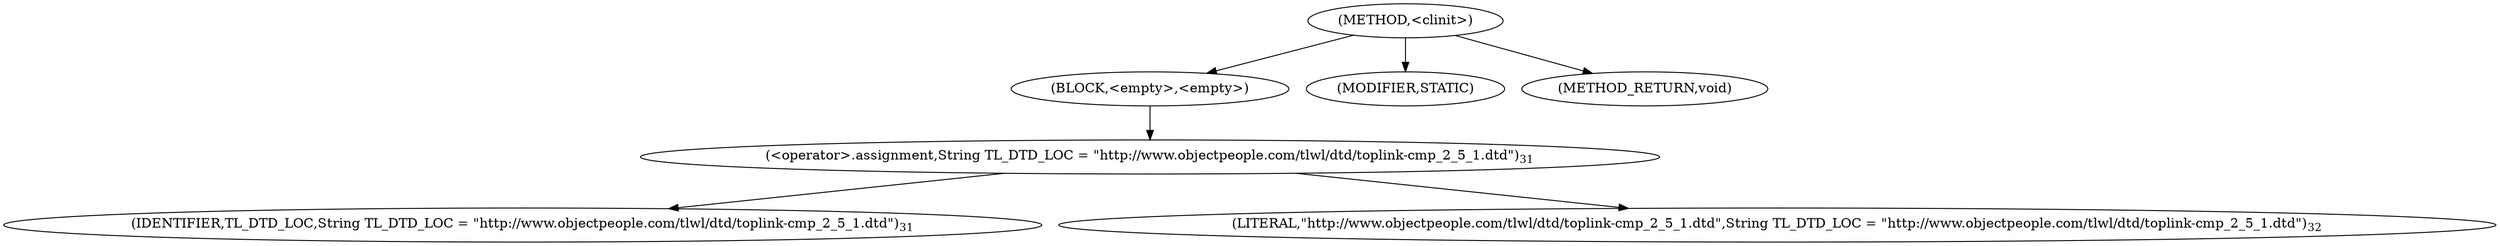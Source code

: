 digraph "&lt;clinit&gt;" {  
"166" [label = <(METHOD,&lt;clinit&gt;)> ]
"167" [label = <(BLOCK,&lt;empty&gt;,&lt;empty&gt;)> ]
"168" [label = <(&lt;operator&gt;.assignment,String TL_DTD_LOC = &quot;http://www.objectpeople.com/tlwl/dtd/toplink-cmp_2_5_1.dtd&quot;)<SUB>31</SUB>> ]
"169" [label = <(IDENTIFIER,TL_DTD_LOC,String TL_DTD_LOC = &quot;http://www.objectpeople.com/tlwl/dtd/toplink-cmp_2_5_1.dtd&quot;)<SUB>31</SUB>> ]
"170" [label = <(LITERAL,&quot;http://www.objectpeople.com/tlwl/dtd/toplink-cmp_2_5_1.dtd&quot;,String TL_DTD_LOC = &quot;http://www.objectpeople.com/tlwl/dtd/toplink-cmp_2_5_1.dtd&quot;)<SUB>32</SUB>> ]
"171" [label = <(MODIFIER,STATIC)> ]
"172" [label = <(METHOD_RETURN,void)> ]
  "166" -> "167" 
  "166" -> "171" 
  "166" -> "172" 
  "167" -> "168" 
  "168" -> "169" 
  "168" -> "170" 
}
